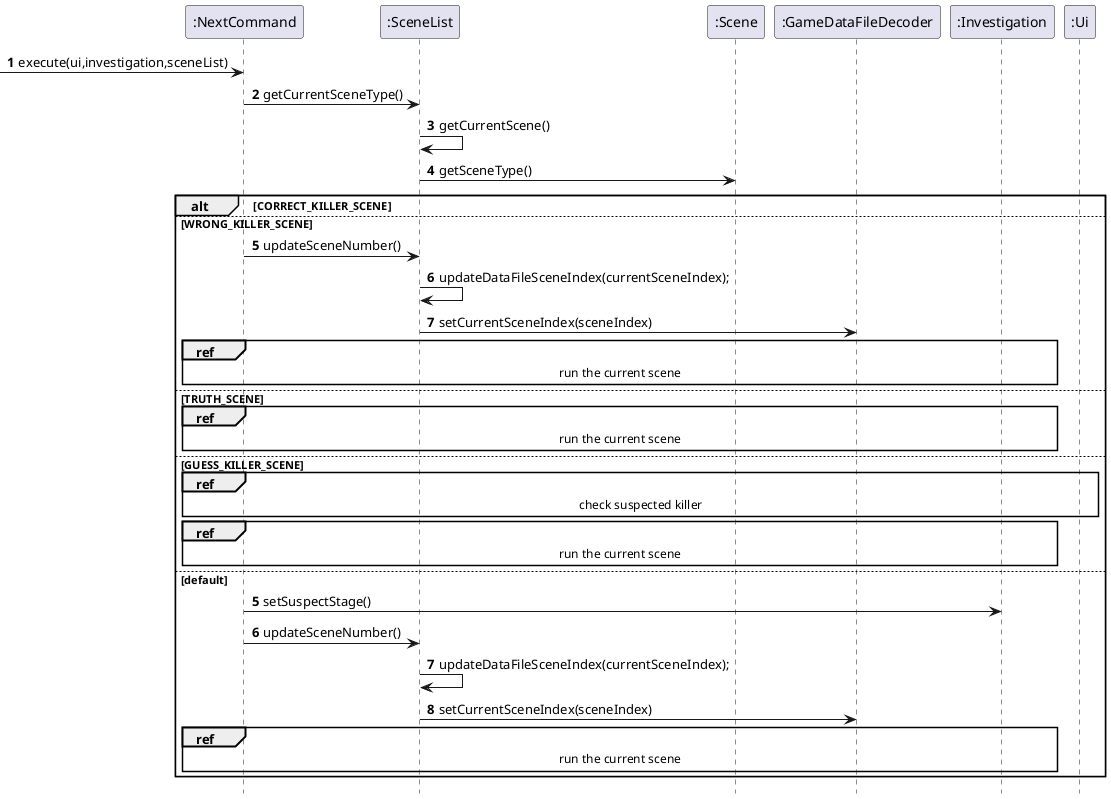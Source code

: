 @startuml
'https://plantuml.com/sequence-diagram

@startuml
autonumber
hide footbox

-> ":NextCommand": execute(ui,investigation,sceneList)
":NextCommand" -> ":SceneList": getCurrentSceneType()
":SceneList" -> ":SceneList": getCurrentScene()
":SceneList" -> ":Scene": getSceneType()

alt #white CORRECT_KILLER_SCENE

autonumber 5
else WRONG_KILLER_SCENE
    ":NextCommand" -> ":SceneList": updateSceneNumber()
    ":SceneList" -> ":SceneList": updateDataFileSceneIndex(currentSceneIndex);
    ":SceneList" -> ":GameDataFileDecoder": setCurrentSceneIndex(sceneIndex)
    ref over ":NextCommand", ":Investigation", ":SceneList", ":Scene": run the current scene

autonumber 5
else TRUTH_SCENE
    ref over ":NextCommand", ":Investigation", ":SceneList", ":Scene": run the current scene

autonumber 5
else GUESS_KILLER_SCENE
    ref over ":NextCommand", ":Investigation", ":SceneList", ":Scene", ":Ui": check suspected killer
    ref over ":NextCommand", ":Investigation", ":SceneList", ":Scene": run the current scene

autonumber 5
else default
    ":NextCommand" -> ":Investigation": setSuspectStage()
    ":NextCommand" -> ":SceneList": updateSceneNumber()
    ":SceneList" -> ":SceneList": updateDataFileSceneIndex(currentSceneIndex);
    ":SceneList" -> ":GameDataFileDecoder": setCurrentSceneIndex(sceneIndex)

    ref over ":NextCommand", ":Investigation", ":SceneList", ":Scene": run the current scene
end


@enduml
